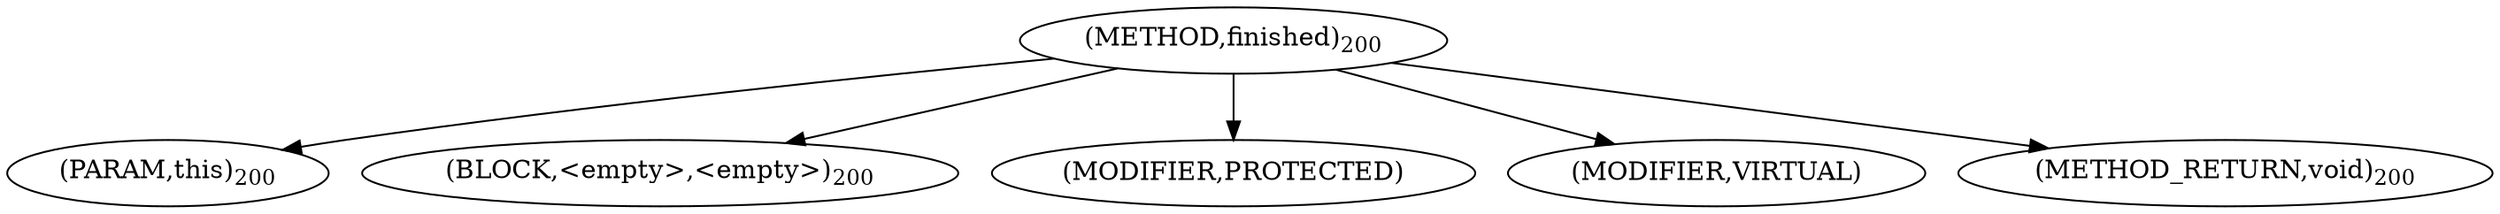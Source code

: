 digraph "finished" {  
"526" [label = <(METHOD,finished)<SUB>200</SUB>> ]
"527" [label = <(PARAM,this)<SUB>200</SUB>> ]
"528" [label = <(BLOCK,&lt;empty&gt;,&lt;empty&gt;)<SUB>200</SUB>> ]
"529" [label = <(MODIFIER,PROTECTED)> ]
"530" [label = <(MODIFIER,VIRTUAL)> ]
"531" [label = <(METHOD_RETURN,void)<SUB>200</SUB>> ]
  "526" -> "527" 
  "526" -> "528" 
  "526" -> "529" 
  "526" -> "530" 
  "526" -> "531" 
}
